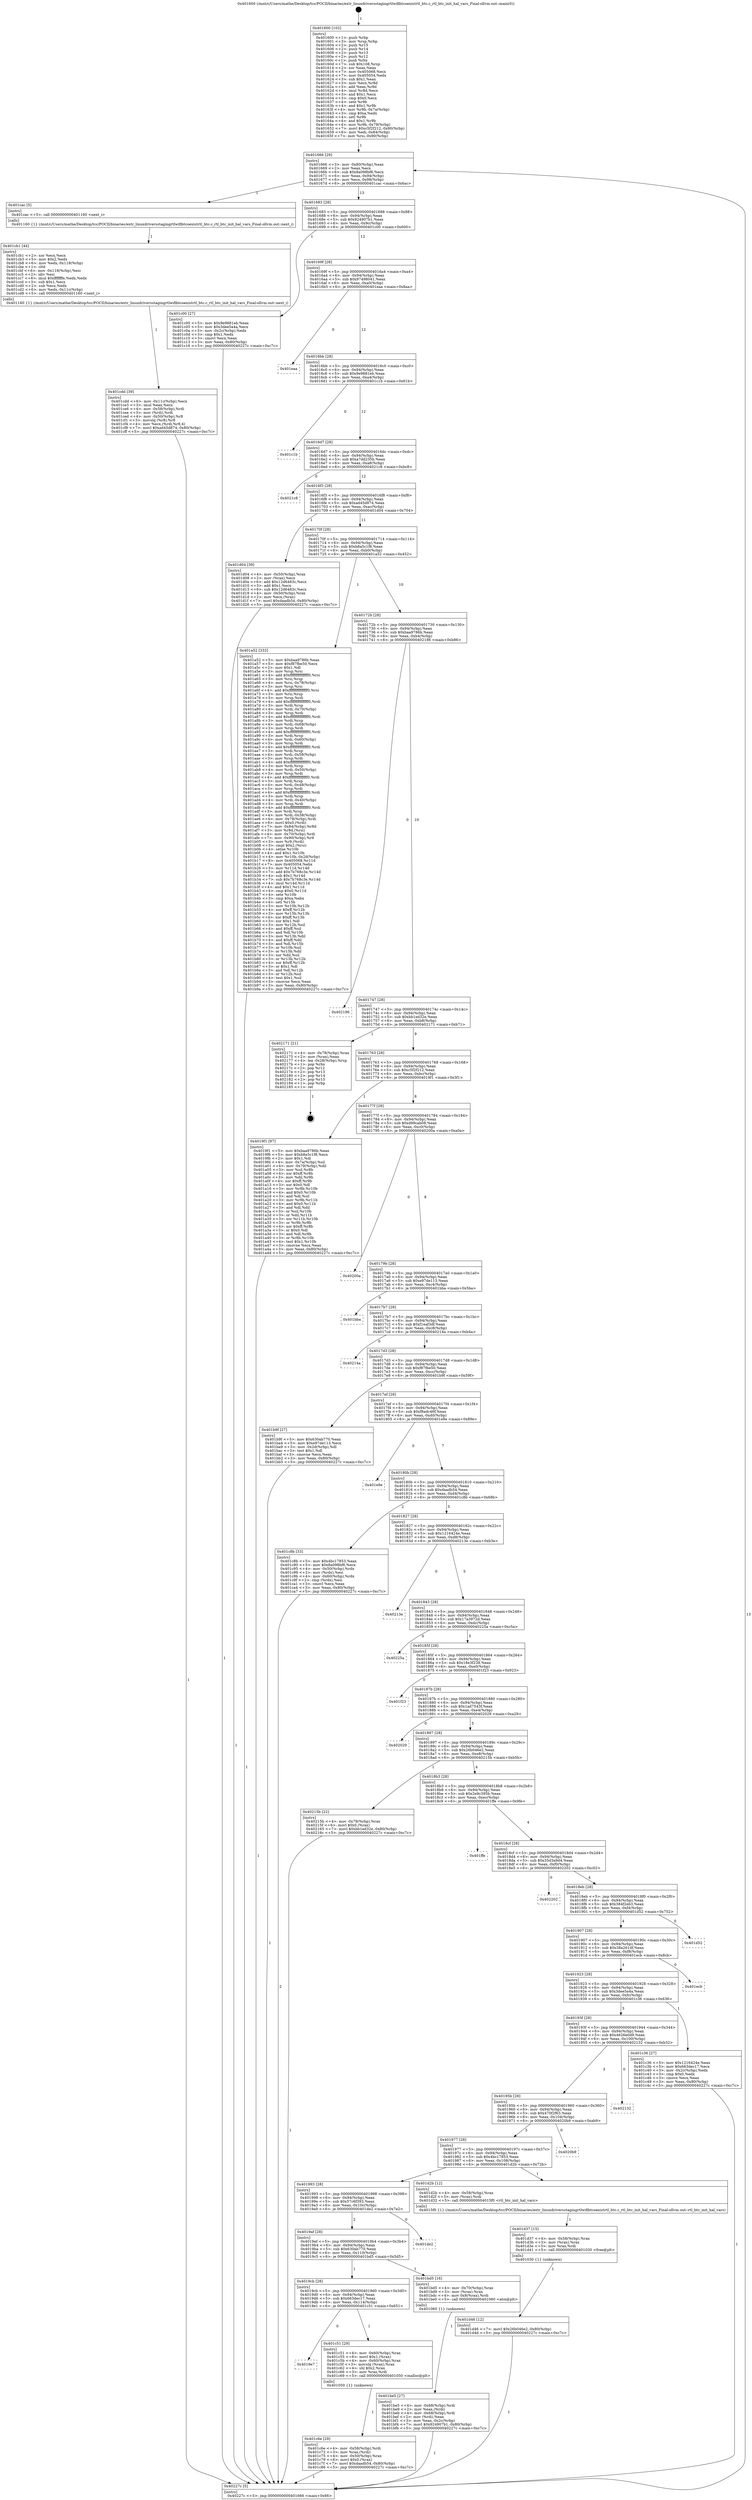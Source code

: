 digraph "0x401600" {
  label = "0x401600 (/mnt/c/Users/mathe/Desktop/tcc/POCII/binaries/extr_linuxdriversstagingrtlwifibtcoexistrtl_btc.c_rtl_btc_init_hal_vars_Final-ollvm.out::main(0))"
  labelloc = "t"
  node[shape=record]

  Entry [label="",width=0.3,height=0.3,shape=circle,fillcolor=black,style=filled]
  "0x401666" [label="{
     0x401666 [29]\l
     | [instrs]\l
     &nbsp;&nbsp;0x401666 \<+3\>: mov -0x80(%rbp),%eax\l
     &nbsp;&nbsp;0x401669 \<+2\>: mov %eax,%ecx\l
     &nbsp;&nbsp;0x40166b \<+6\>: sub $0x8a098bf6,%ecx\l
     &nbsp;&nbsp;0x401671 \<+6\>: mov %eax,-0x94(%rbp)\l
     &nbsp;&nbsp;0x401677 \<+6\>: mov %ecx,-0x98(%rbp)\l
     &nbsp;&nbsp;0x40167d \<+6\>: je 0000000000401cac \<main+0x6ac\>\l
  }"]
  "0x401cac" [label="{
     0x401cac [5]\l
     | [instrs]\l
     &nbsp;&nbsp;0x401cac \<+5\>: call 0000000000401160 \<next_i\>\l
     | [calls]\l
     &nbsp;&nbsp;0x401160 \{1\} (/mnt/c/Users/mathe/Desktop/tcc/POCII/binaries/extr_linuxdriversstagingrtlwifibtcoexistrtl_btc.c_rtl_btc_init_hal_vars_Final-ollvm.out::next_i)\l
  }"]
  "0x401683" [label="{
     0x401683 [28]\l
     | [instrs]\l
     &nbsp;&nbsp;0x401683 \<+5\>: jmp 0000000000401688 \<main+0x88\>\l
     &nbsp;&nbsp;0x401688 \<+6\>: mov -0x94(%rbp),%eax\l
     &nbsp;&nbsp;0x40168e \<+5\>: sub $0x924907b1,%eax\l
     &nbsp;&nbsp;0x401693 \<+6\>: mov %eax,-0x9c(%rbp)\l
     &nbsp;&nbsp;0x401699 \<+6\>: je 0000000000401c00 \<main+0x600\>\l
  }"]
  Exit [label="",width=0.3,height=0.3,shape=circle,fillcolor=black,style=filled,peripheries=2]
  "0x401c00" [label="{
     0x401c00 [27]\l
     | [instrs]\l
     &nbsp;&nbsp;0x401c00 \<+5\>: mov $0x9e9881eb,%eax\l
     &nbsp;&nbsp;0x401c05 \<+5\>: mov $0x3dee5a4a,%ecx\l
     &nbsp;&nbsp;0x401c0a \<+3\>: mov -0x2c(%rbp),%edx\l
     &nbsp;&nbsp;0x401c0d \<+3\>: cmp $0x1,%edx\l
     &nbsp;&nbsp;0x401c10 \<+3\>: cmovl %ecx,%eax\l
     &nbsp;&nbsp;0x401c13 \<+3\>: mov %eax,-0x80(%rbp)\l
     &nbsp;&nbsp;0x401c16 \<+5\>: jmp 000000000040227c \<main+0xc7c\>\l
  }"]
  "0x40169f" [label="{
     0x40169f [28]\l
     | [instrs]\l
     &nbsp;&nbsp;0x40169f \<+5\>: jmp 00000000004016a4 \<main+0xa4\>\l
     &nbsp;&nbsp;0x4016a4 \<+6\>: mov -0x94(%rbp),%eax\l
     &nbsp;&nbsp;0x4016aa \<+5\>: sub $0x97498041,%eax\l
     &nbsp;&nbsp;0x4016af \<+6\>: mov %eax,-0xa0(%rbp)\l
     &nbsp;&nbsp;0x4016b5 \<+6\>: je 0000000000401eaa \<main+0x8aa\>\l
  }"]
  "0x401d46" [label="{
     0x401d46 [12]\l
     | [instrs]\l
     &nbsp;&nbsp;0x401d46 \<+7\>: movl $0x26b046e2,-0x80(%rbp)\l
     &nbsp;&nbsp;0x401d4d \<+5\>: jmp 000000000040227c \<main+0xc7c\>\l
  }"]
  "0x401eaa" [label="{
     0x401eaa\l
  }", style=dashed]
  "0x4016bb" [label="{
     0x4016bb [28]\l
     | [instrs]\l
     &nbsp;&nbsp;0x4016bb \<+5\>: jmp 00000000004016c0 \<main+0xc0\>\l
     &nbsp;&nbsp;0x4016c0 \<+6\>: mov -0x94(%rbp),%eax\l
     &nbsp;&nbsp;0x4016c6 \<+5\>: sub $0x9e9881eb,%eax\l
     &nbsp;&nbsp;0x4016cb \<+6\>: mov %eax,-0xa4(%rbp)\l
     &nbsp;&nbsp;0x4016d1 \<+6\>: je 0000000000401c1b \<main+0x61b\>\l
  }"]
  "0x401d37" [label="{
     0x401d37 [15]\l
     | [instrs]\l
     &nbsp;&nbsp;0x401d37 \<+4\>: mov -0x58(%rbp),%rax\l
     &nbsp;&nbsp;0x401d3b \<+3\>: mov (%rax),%rax\l
     &nbsp;&nbsp;0x401d3e \<+3\>: mov %rax,%rdi\l
     &nbsp;&nbsp;0x401d41 \<+5\>: call 0000000000401030 \<free@plt\>\l
     | [calls]\l
     &nbsp;&nbsp;0x401030 \{1\} (unknown)\l
  }"]
  "0x401c1b" [label="{
     0x401c1b\l
  }", style=dashed]
  "0x4016d7" [label="{
     0x4016d7 [28]\l
     | [instrs]\l
     &nbsp;&nbsp;0x4016d7 \<+5\>: jmp 00000000004016dc \<main+0xdc\>\l
     &nbsp;&nbsp;0x4016dc \<+6\>: mov -0x94(%rbp),%eax\l
     &nbsp;&nbsp;0x4016e2 \<+5\>: sub $0xa7dd235b,%eax\l
     &nbsp;&nbsp;0x4016e7 \<+6\>: mov %eax,-0xa8(%rbp)\l
     &nbsp;&nbsp;0x4016ed \<+6\>: je 00000000004021c8 \<main+0xbc8\>\l
  }"]
  "0x401cdd" [label="{
     0x401cdd [39]\l
     | [instrs]\l
     &nbsp;&nbsp;0x401cdd \<+6\>: mov -0x11c(%rbp),%ecx\l
     &nbsp;&nbsp;0x401ce3 \<+3\>: imul %eax,%ecx\l
     &nbsp;&nbsp;0x401ce6 \<+4\>: mov -0x58(%rbp),%rdi\l
     &nbsp;&nbsp;0x401cea \<+3\>: mov (%rdi),%rdi\l
     &nbsp;&nbsp;0x401ced \<+4\>: mov -0x50(%rbp),%r8\l
     &nbsp;&nbsp;0x401cf1 \<+3\>: movslq (%r8),%r8\l
     &nbsp;&nbsp;0x401cf4 \<+4\>: mov %ecx,(%rdi,%r8,4)\l
     &nbsp;&nbsp;0x401cf8 \<+7\>: movl $0xad45d874,-0x80(%rbp)\l
     &nbsp;&nbsp;0x401cff \<+5\>: jmp 000000000040227c \<main+0xc7c\>\l
  }"]
  "0x4021c8" [label="{
     0x4021c8\l
  }", style=dashed]
  "0x4016f3" [label="{
     0x4016f3 [28]\l
     | [instrs]\l
     &nbsp;&nbsp;0x4016f3 \<+5\>: jmp 00000000004016f8 \<main+0xf8\>\l
     &nbsp;&nbsp;0x4016f8 \<+6\>: mov -0x94(%rbp),%eax\l
     &nbsp;&nbsp;0x4016fe \<+5\>: sub $0xad45d874,%eax\l
     &nbsp;&nbsp;0x401703 \<+6\>: mov %eax,-0xac(%rbp)\l
     &nbsp;&nbsp;0x401709 \<+6\>: je 0000000000401d04 \<main+0x704\>\l
  }"]
  "0x401cb1" [label="{
     0x401cb1 [44]\l
     | [instrs]\l
     &nbsp;&nbsp;0x401cb1 \<+2\>: xor %ecx,%ecx\l
     &nbsp;&nbsp;0x401cb3 \<+5\>: mov $0x2,%edx\l
     &nbsp;&nbsp;0x401cb8 \<+6\>: mov %edx,-0x118(%rbp)\l
     &nbsp;&nbsp;0x401cbe \<+1\>: cltd\l
     &nbsp;&nbsp;0x401cbf \<+6\>: mov -0x118(%rbp),%esi\l
     &nbsp;&nbsp;0x401cc5 \<+2\>: idiv %esi\l
     &nbsp;&nbsp;0x401cc7 \<+6\>: imul $0xfffffffe,%edx,%edx\l
     &nbsp;&nbsp;0x401ccd \<+3\>: sub $0x1,%ecx\l
     &nbsp;&nbsp;0x401cd0 \<+2\>: sub %ecx,%edx\l
     &nbsp;&nbsp;0x401cd2 \<+6\>: mov %edx,-0x11c(%rbp)\l
     &nbsp;&nbsp;0x401cd8 \<+5\>: call 0000000000401160 \<next_i\>\l
     | [calls]\l
     &nbsp;&nbsp;0x401160 \{1\} (/mnt/c/Users/mathe/Desktop/tcc/POCII/binaries/extr_linuxdriversstagingrtlwifibtcoexistrtl_btc.c_rtl_btc_init_hal_vars_Final-ollvm.out::next_i)\l
  }"]
  "0x401d04" [label="{
     0x401d04 [39]\l
     | [instrs]\l
     &nbsp;&nbsp;0x401d04 \<+4\>: mov -0x50(%rbp),%rax\l
     &nbsp;&nbsp;0x401d08 \<+2\>: mov (%rax),%ecx\l
     &nbsp;&nbsp;0x401d0a \<+6\>: add $0x12d6483c,%ecx\l
     &nbsp;&nbsp;0x401d10 \<+3\>: add $0x1,%ecx\l
     &nbsp;&nbsp;0x401d13 \<+6\>: sub $0x12d6483c,%ecx\l
     &nbsp;&nbsp;0x401d19 \<+4\>: mov -0x50(%rbp),%rax\l
     &nbsp;&nbsp;0x401d1d \<+2\>: mov %ecx,(%rax)\l
     &nbsp;&nbsp;0x401d1f \<+7\>: movl $0xdaadb54,-0x80(%rbp)\l
     &nbsp;&nbsp;0x401d26 \<+5\>: jmp 000000000040227c \<main+0xc7c\>\l
  }"]
  "0x40170f" [label="{
     0x40170f [28]\l
     | [instrs]\l
     &nbsp;&nbsp;0x40170f \<+5\>: jmp 0000000000401714 \<main+0x114\>\l
     &nbsp;&nbsp;0x401714 \<+6\>: mov -0x94(%rbp),%eax\l
     &nbsp;&nbsp;0x40171a \<+5\>: sub $0xb8a5c1f8,%eax\l
     &nbsp;&nbsp;0x40171f \<+6\>: mov %eax,-0xb0(%rbp)\l
     &nbsp;&nbsp;0x401725 \<+6\>: je 0000000000401a52 \<main+0x452\>\l
  }"]
  "0x401c6e" [label="{
     0x401c6e [29]\l
     | [instrs]\l
     &nbsp;&nbsp;0x401c6e \<+4\>: mov -0x58(%rbp),%rdi\l
     &nbsp;&nbsp;0x401c72 \<+3\>: mov %rax,(%rdi)\l
     &nbsp;&nbsp;0x401c75 \<+4\>: mov -0x50(%rbp),%rax\l
     &nbsp;&nbsp;0x401c79 \<+6\>: movl $0x0,(%rax)\l
     &nbsp;&nbsp;0x401c7f \<+7\>: movl $0xdaadb54,-0x80(%rbp)\l
     &nbsp;&nbsp;0x401c86 \<+5\>: jmp 000000000040227c \<main+0xc7c\>\l
  }"]
  "0x401a52" [label="{
     0x401a52 [333]\l
     | [instrs]\l
     &nbsp;&nbsp;0x401a52 \<+5\>: mov $0xbaa9786b,%eax\l
     &nbsp;&nbsp;0x401a57 \<+5\>: mov $0xf87fbe50,%ecx\l
     &nbsp;&nbsp;0x401a5c \<+2\>: mov $0x1,%dl\l
     &nbsp;&nbsp;0x401a5e \<+3\>: mov %rsp,%rsi\l
     &nbsp;&nbsp;0x401a61 \<+4\>: add $0xfffffffffffffff0,%rsi\l
     &nbsp;&nbsp;0x401a65 \<+3\>: mov %rsi,%rsp\l
     &nbsp;&nbsp;0x401a68 \<+4\>: mov %rsi,-0x78(%rbp)\l
     &nbsp;&nbsp;0x401a6c \<+3\>: mov %rsp,%rsi\l
     &nbsp;&nbsp;0x401a6f \<+4\>: add $0xfffffffffffffff0,%rsi\l
     &nbsp;&nbsp;0x401a73 \<+3\>: mov %rsi,%rsp\l
     &nbsp;&nbsp;0x401a76 \<+3\>: mov %rsp,%rdi\l
     &nbsp;&nbsp;0x401a79 \<+4\>: add $0xfffffffffffffff0,%rdi\l
     &nbsp;&nbsp;0x401a7d \<+3\>: mov %rdi,%rsp\l
     &nbsp;&nbsp;0x401a80 \<+4\>: mov %rdi,-0x70(%rbp)\l
     &nbsp;&nbsp;0x401a84 \<+3\>: mov %rsp,%rdi\l
     &nbsp;&nbsp;0x401a87 \<+4\>: add $0xfffffffffffffff0,%rdi\l
     &nbsp;&nbsp;0x401a8b \<+3\>: mov %rdi,%rsp\l
     &nbsp;&nbsp;0x401a8e \<+4\>: mov %rdi,-0x68(%rbp)\l
     &nbsp;&nbsp;0x401a92 \<+3\>: mov %rsp,%rdi\l
     &nbsp;&nbsp;0x401a95 \<+4\>: add $0xfffffffffffffff0,%rdi\l
     &nbsp;&nbsp;0x401a99 \<+3\>: mov %rdi,%rsp\l
     &nbsp;&nbsp;0x401a9c \<+4\>: mov %rdi,-0x60(%rbp)\l
     &nbsp;&nbsp;0x401aa0 \<+3\>: mov %rsp,%rdi\l
     &nbsp;&nbsp;0x401aa3 \<+4\>: add $0xfffffffffffffff0,%rdi\l
     &nbsp;&nbsp;0x401aa7 \<+3\>: mov %rdi,%rsp\l
     &nbsp;&nbsp;0x401aaa \<+4\>: mov %rdi,-0x58(%rbp)\l
     &nbsp;&nbsp;0x401aae \<+3\>: mov %rsp,%rdi\l
     &nbsp;&nbsp;0x401ab1 \<+4\>: add $0xfffffffffffffff0,%rdi\l
     &nbsp;&nbsp;0x401ab5 \<+3\>: mov %rdi,%rsp\l
     &nbsp;&nbsp;0x401ab8 \<+4\>: mov %rdi,-0x50(%rbp)\l
     &nbsp;&nbsp;0x401abc \<+3\>: mov %rsp,%rdi\l
     &nbsp;&nbsp;0x401abf \<+4\>: add $0xfffffffffffffff0,%rdi\l
     &nbsp;&nbsp;0x401ac3 \<+3\>: mov %rdi,%rsp\l
     &nbsp;&nbsp;0x401ac6 \<+4\>: mov %rdi,-0x48(%rbp)\l
     &nbsp;&nbsp;0x401aca \<+3\>: mov %rsp,%rdi\l
     &nbsp;&nbsp;0x401acd \<+4\>: add $0xfffffffffffffff0,%rdi\l
     &nbsp;&nbsp;0x401ad1 \<+3\>: mov %rdi,%rsp\l
     &nbsp;&nbsp;0x401ad4 \<+4\>: mov %rdi,-0x40(%rbp)\l
     &nbsp;&nbsp;0x401ad8 \<+3\>: mov %rsp,%rdi\l
     &nbsp;&nbsp;0x401adb \<+4\>: add $0xfffffffffffffff0,%rdi\l
     &nbsp;&nbsp;0x401adf \<+3\>: mov %rdi,%rsp\l
     &nbsp;&nbsp;0x401ae2 \<+4\>: mov %rdi,-0x38(%rbp)\l
     &nbsp;&nbsp;0x401ae6 \<+4\>: mov -0x78(%rbp),%rdi\l
     &nbsp;&nbsp;0x401aea \<+6\>: movl $0x0,(%rdi)\l
     &nbsp;&nbsp;0x401af0 \<+7\>: mov -0x84(%rbp),%r8d\l
     &nbsp;&nbsp;0x401af7 \<+3\>: mov %r8d,(%rsi)\l
     &nbsp;&nbsp;0x401afa \<+4\>: mov -0x70(%rbp),%rdi\l
     &nbsp;&nbsp;0x401afe \<+7\>: mov -0x90(%rbp),%r9\l
     &nbsp;&nbsp;0x401b05 \<+3\>: mov %r9,(%rdi)\l
     &nbsp;&nbsp;0x401b08 \<+3\>: cmpl $0x2,(%rsi)\l
     &nbsp;&nbsp;0x401b0b \<+4\>: setne %r10b\l
     &nbsp;&nbsp;0x401b0f \<+4\>: and $0x1,%r10b\l
     &nbsp;&nbsp;0x401b13 \<+4\>: mov %r10b,-0x2d(%rbp)\l
     &nbsp;&nbsp;0x401b17 \<+8\>: mov 0x405068,%r11d\l
     &nbsp;&nbsp;0x401b1f \<+7\>: mov 0x405054,%ebx\l
     &nbsp;&nbsp;0x401b26 \<+3\>: mov %r11d,%r14d\l
     &nbsp;&nbsp;0x401b29 \<+7\>: add $0x7b768c3e,%r14d\l
     &nbsp;&nbsp;0x401b30 \<+4\>: sub $0x1,%r14d\l
     &nbsp;&nbsp;0x401b34 \<+7\>: sub $0x7b768c3e,%r14d\l
     &nbsp;&nbsp;0x401b3b \<+4\>: imul %r14d,%r11d\l
     &nbsp;&nbsp;0x401b3f \<+4\>: and $0x1,%r11d\l
     &nbsp;&nbsp;0x401b43 \<+4\>: cmp $0x0,%r11d\l
     &nbsp;&nbsp;0x401b47 \<+4\>: sete %r10b\l
     &nbsp;&nbsp;0x401b4b \<+3\>: cmp $0xa,%ebx\l
     &nbsp;&nbsp;0x401b4e \<+4\>: setl %r15b\l
     &nbsp;&nbsp;0x401b52 \<+3\>: mov %r10b,%r12b\l
     &nbsp;&nbsp;0x401b55 \<+4\>: xor $0xff,%r12b\l
     &nbsp;&nbsp;0x401b59 \<+3\>: mov %r15b,%r13b\l
     &nbsp;&nbsp;0x401b5c \<+4\>: xor $0xff,%r13b\l
     &nbsp;&nbsp;0x401b60 \<+3\>: xor $0x1,%dl\l
     &nbsp;&nbsp;0x401b63 \<+3\>: mov %r12b,%sil\l
     &nbsp;&nbsp;0x401b66 \<+4\>: and $0xff,%sil\l
     &nbsp;&nbsp;0x401b6a \<+3\>: and %dl,%r10b\l
     &nbsp;&nbsp;0x401b6d \<+3\>: mov %r13b,%dil\l
     &nbsp;&nbsp;0x401b70 \<+4\>: and $0xff,%dil\l
     &nbsp;&nbsp;0x401b74 \<+3\>: and %dl,%r15b\l
     &nbsp;&nbsp;0x401b77 \<+3\>: or %r10b,%sil\l
     &nbsp;&nbsp;0x401b7a \<+3\>: or %r15b,%dil\l
     &nbsp;&nbsp;0x401b7d \<+3\>: xor %dil,%sil\l
     &nbsp;&nbsp;0x401b80 \<+3\>: or %r13b,%r12b\l
     &nbsp;&nbsp;0x401b83 \<+4\>: xor $0xff,%r12b\l
     &nbsp;&nbsp;0x401b87 \<+3\>: or $0x1,%dl\l
     &nbsp;&nbsp;0x401b8a \<+3\>: and %dl,%r12b\l
     &nbsp;&nbsp;0x401b8d \<+3\>: or %r12b,%sil\l
     &nbsp;&nbsp;0x401b90 \<+4\>: test $0x1,%sil\l
     &nbsp;&nbsp;0x401b94 \<+3\>: cmovne %ecx,%eax\l
     &nbsp;&nbsp;0x401b97 \<+3\>: mov %eax,-0x80(%rbp)\l
     &nbsp;&nbsp;0x401b9a \<+5\>: jmp 000000000040227c \<main+0xc7c\>\l
  }"]
  "0x40172b" [label="{
     0x40172b [28]\l
     | [instrs]\l
     &nbsp;&nbsp;0x40172b \<+5\>: jmp 0000000000401730 \<main+0x130\>\l
     &nbsp;&nbsp;0x401730 \<+6\>: mov -0x94(%rbp),%eax\l
     &nbsp;&nbsp;0x401736 \<+5\>: sub $0xbaa9786b,%eax\l
     &nbsp;&nbsp;0x40173b \<+6\>: mov %eax,-0xb4(%rbp)\l
     &nbsp;&nbsp;0x401741 \<+6\>: je 0000000000402186 \<main+0xb86\>\l
  }"]
  "0x4019e7" [label="{
     0x4019e7\l
  }", style=dashed]
  "0x402186" [label="{
     0x402186\l
  }", style=dashed]
  "0x401747" [label="{
     0x401747 [28]\l
     | [instrs]\l
     &nbsp;&nbsp;0x401747 \<+5\>: jmp 000000000040174c \<main+0x14c\>\l
     &nbsp;&nbsp;0x40174c \<+6\>: mov -0x94(%rbp),%eax\l
     &nbsp;&nbsp;0x401752 \<+5\>: sub $0xbb1ed32e,%eax\l
     &nbsp;&nbsp;0x401757 \<+6\>: mov %eax,-0xb8(%rbp)\l
     &nbsp;&nbsp;0x40175d \<+6\>: je 0000000000402171 \<main+0xb71\>\l
  }"]
  "0x401c51" [label="{
     0x401c51 [29]\l
     | [instrs]\l
     &nbsp;&nbsp;0x401c51 \<+4\>: mov -0x60(%rbp),%rax\l
     &nbsp;&nbsp;0x401c55 \<+6\>: movl $0x1,(%rax)\l
     &nbsp;&nbsp;0x401c5b \<+4\>: mov -0x60(%rbp),%rax\l
     &nbsp;&nbsp;0x401c5f \<+3\>: movslq (%rax),%rax\l
     &nbsp;&nbsp;0x401c62 \<+4\>: shl $0x2,%rax\l
     &nbsp;&nbsp;0x401c66 \<+3\>: mov %rax,%rdi\l
     &nbsp;&nbsp;0x401c69 \<+5\>: call 0000000000401050 \<malloc@plt\>\l
     | [calls]\l
     &nbsp;&nbsp;0x401050 \{1\} (unknown)\l
  }"]
  "0x402171" [label="{
     0x402171 [21]\l
     | [instrs]\l
     &nbsp;&nbsp;0x402171 \<+4\>: mov -0x78(%rbp),%rax\l
     &nbsp;&nbsp;0x402175 \<+2\>: mov (%rax),%eax\l
     &nbsp;&nbsp;0x402177 \<+4\>: lea -0x28(%rbp),%rsp\l
     &nbsp;&nbsp;0x40217b \<+1\>: pop %rbx\l
     &nbsp;&nbsp;0x40217c \<+2\>: pop %r12\l
     &nbsp;&nbsp;0x40217e \<+2\>: pop %r13\l
     &nbsp;&nbsp;0x402180 \<+2\>: pop %r14\l
     &nbsp;&nbsp;0x402182 \<+2\>: pop %r15\l
     &nbsp;&nbsp;0x402184 \<+1\>: pop %rbp\l
     &nbsp;&nbsp;0x402185 \<+1\>: ret\l
  }"]
  "0x401763" [label="{
     0x401763 [28]\l
     | [instrs]\l
     &nbsp;&nbsp;0x401763 \<+5\>: jmp 0000000000401768 \<main+0x168\>\l
     &nbsp;&nbsp;0x401768 \<+6\>: mov -0x94(%rbp),%eax\l
     &nbsp;&nbsp;0x40176e \<+5\>: sub $0xc5f2f212,%eax\l
     &nbsp;&nbsp;0x401773 \<+6\>: mov %eax,-0xbc(%rbp)\l
     &nbsp;&nbsp;0x401779 \<+6\>: je 00000000004019f1 \<main+0x3f1\>\l
  }"]
  "0x401be5" [label="{
     0x401be5 [27]\l
     | [instrs]\l
     &nbsp;&nbsp;0x401be5 \<+4\>: mov -0x68(%rbp),%rdi\l
     &nbsp;&nbsp;0x401be9 \<+2\>: mov %eax,(%rdi)\l
     &nbsp;&nbsp;0x401beb \<+4\>: mov -0x68(%rbp),%rdi\l
     &nbsp;&nbsp;0x401bef \<+2\>: mov (%rdi),%eax\l
     &nbsp;&nbsp;0x401bf1 \<+3\>: mov %eax,-0x2c(%rbp)\l
     &nbsp;&nbsp;0x401bf4 \<+7\>: movl $0x924907b1,-0x80(%rbp)\l
     &nbsp;&nbsp;0x401bfb \<+5\>: jmp 000000000040227c \<main+0xc7c\>\l
  }"]
  "0x4019f1" [label="{
     0x4019f1 [97]\l
     | [instrs]\l
     &nbsp;&nbsp;0x4019f1 \<+5\>: mov $0xbaa9786b,%eax\l
     &nbsp;&nbsp;0x4019f6 \<+5\>: mov $0xb8a5c1f8,%ecx\l
     &nbsp;&nbsp;0x4019fb \<+2\>: mov $0x1,%dl\l
     &nbsp;&nbsp;0x4019fd \<+4\>: mov -0x7a(%rbp),%sil\l
     &nbsp;&nbsp;0x401a01 \<+4\>: mov -0x79(%rbp),%dil\l
     &nbsp;&nbsp;0x401a05 \<+3\>: mov %sil,%r8b\l
     &nbsp;&nbsp;0x401a08 \<+4\>: xor $0xff,%r8b\l
     &nbsp;&nbsp;0x401a0c \<+3\>: mov %dil,%r9b\l
     &nbsp;&nbsp;0x401a0f \<+4\>: xor $0xff,%r9b\l
     &nbsp;&nbsp;0x401a13 \<+3\>: xor $0x0,%dl\l
     &nbsp;&nbsp;0x401a16 \<+3\>: mov %r8b,%r10b\l
     &nbsp;&nbsp;0x401a19 \<+4\>: and $0x0,%r10b\l
     &nbsp;&nbsp;0x401a1d \<+3\>: and %dl,%sil\l
     &nbsp;&nbsp;0x401a20 \<+3\>: mov %r9b,%r11b\l
     &nbsp;&nbsp;0x401a23 \<+4\>: and $0x0,%r11b\l
     &nbsp;&nbsp;0x401a27 \<+3\>: and %dl,%dil\l
     &nbsp;&nbsp;0x401a2a \<+3\>: or %sil,%r10b\l
     &nbsp;&nbsp;0x401a2d \<+3\>: or %dil,%r11b\l
     &nbsp;&nbsp;0x401a30 \<+3\>: xor %r11b,%r10b\l
     &nbsp;&nbsp;0x401a33 \<+3\>: or %r9b,%r8b\l
     &nbsp;&nbsp;0x401a36 \<+4\>: xor $0xff,%r8b\l
     &nbsp;&nbsp;0x401a3a \<+3\>: or $0x0,%dl\l
     &nbsp;&nbsp;0x401a3d \<+3\>: and %dl,%r8b\l
     &nbsp;&nbsp;0x401a40 \<+3\>: or %r8b,%r10b\l
     &nbsp;&nbsp;0x401a43 \<+4\>: test $0x1,%r10b\l
     &nbsp;&nbsp;0x401a47 \<+3\>: cmovne %ecx,%eax\l
     &nbsp;&nbsp;0x401a4a \<+3\>: mov %eax,-0x80(%rbp)\l
     &nbsp;&nbsp;0x401a4d \<+5\>: jmp 000000000040227c \<main+0xc7c\>\l
  }"]
  "0x40177f" [label="{
     0x40177f [28]\l
     | [instrs]\l
     &nbsp;&nbsp;0x40177f \<+5\>: jmp 0000000000401784 \<main+0x184\>\l
     &nbsp;&nbsp;0x401784 \<+6\>: mov -0x94(%rbp),%eax\l
     &nbsp;&nbsp;0x40178a \<+5\>: sub $0xd99cab08,%eax\l
     &nbsp;&nbsp;0x40178f \<+6\>: mov %eax,-0xc0(%rbp)\l
     &nbsp;&nbsp;0x401795 \<+6\>: je 000000000040200a \<main+0xa0a\>\l
  }"]
  "0x40227c" [label="{
     0x40227c [5]\l
     | [instrs]\l
     &nbsp;&nbsp;0x40227c \<+5\>: jmp 0000000000401666 \<main+0x66\>\l
  }"]
  "0x401600" [label="{
     0x401600 [102]\l
     | [instrs]\l
     &nbsp;&nbsp;0x401600 \<+1\>: push %rbp\l
     &nbsp;&nbsp;0x401601 \<+3\>: mov %rsp,%rbp\l
     &nbsp;&nbsp;0x401604 \<+2\>: push %r15\l
     &nbsp;&nbsp;0x401606 \<+2\>: push %r14\l
     &nbsp;&nbsp;0x401608 \<+2\>: push %r13\l
     &nbsp;&nbsp;0x40160a \<+2\>: push %r12\l
     &nbsp;&nbsp;0x40160c \<+1\>: push %rbx\l
     &nbsp;&nbsp;0x40160d \<+7\>: sub $0x108,%rsp\l
     &nbsp;&nbsp;0x401614 \<+2\>: xor %eax,%eax\l
     &nbsp;&nbsp;0x401616 \<+7\>: mov 0x405068,%ecx\l
     &nbsp;&nbsp;0x40161d \<+7\>: mov 0x405054,%edx\l
     &nbsp;&nbsp;0x401624 \<+3\>: sub $0x1,%eax\l
     &nbsp;&nbsp;0x401627 \<+3\>: mov %ecx,%r8d\l
     &nbsp;&nbsp;0x40162a \<+3\>: add %eax,%r8d\l
     &nbsp;&nbsp;0x40162d \<+4\>: imul %r8d,%ecx\l
     &nbsp;&nbsp;0x401631 \<+3\>: and $0x1,%ecx\l
     &nbsp;&nbsp;0x401634 \<+3\>: cmp $0x0,%ecx\l
     &nbsp;&nbsp;0x401637 \<+4\>: sete %r9b\l
     &nbsp;&nbsp;0x40163b \<+4\>: and $0x1,%r9b\l
     &nbsp;&nbsp;0x40163f \<+4\>: mov %r9b,-0x7a(%rbp)\l
     &nbsp;&nbsp;0x401643 \<+3\>: cmp $0xa,%edx\l
     &nbsp;&nbsp;0x401646 \<+4\>: setl %r9b\l
     &nbsp;&nbsp;0x40164a \<+4\>: and $0x1,%r9b\l
     &nbsp;&nbsp;0x40164e \<+4\>: mov %r9b,-0x79(%rbp)\l
     &nbsp;&nbsp;0x401652 \<+7\>: movl $0xc5f2f212,-0x80(%rbp)\l
     &nbsp;&nbsp;0x401659 \<+6\>: mov %edi,-0x84(%rbp)\l
     &nbsp;&nbsp;0x40165f \<+7\>: mov %rsi,-0x90(%rbp)\l
  }"]
  "0x4019cb" [label="{
     0x4019cb [28]\l
     | [instrs]\l
     &nbsp;&nbsp;0x4019cb \<+5\>: jmp 00000000004019d0 \<main+0x3d0\>\l
     &nbsp;&nbsp;0x4019d0 \<+6\>: mov -0x94(%rbp),%eax\l
     &nbsp;&nbsp;0x4019d6 \<+5\>: sub $0x663dec17,%eax\l
     &nbsp;&nbsp;0x4019db \<+6\>: mov %eax,-0x114(%rbp)\l
     &nbsp;&nbsp;0x4019e1 \<+6\>: je 0000000000401c51 \<main+0x651\>\l
  }"]
  "0x401bd5" [label="{
     0x401bd5 [16]\l
     | [instrs]\l
     &nbsp;&nbsp;0x401bd5 \<+4\>: mov -0x70(%rbp),%rax\l
     &nbsp;&nbsp;0x401bd9 \<+3\>: mov (%rax),%rax\l
     &nbsp;&nbsp;0x401bdc \<+4\>: mov 0x8(%rax),%rdi\l
     &nbsp;&nbsp;0x401be0 \<+5\>: call 0000000000401060 \<atoi@plt\>\l
     | [calls]\l
     &nbsp;&nbsp;0x401060 \{1\} (unknown)\l
  }"]
  "0x40200a" [label="{
     0x40200a\l
  }", style=dashed]
  "0x40179b" [label="{
     0x40179b [28]\l
     | [instrs]\l
     &nbsp;&nbsp;0x40179b \<+5\>: jmp 00000000004017a0 \<main+0x1a0\>\l
     &nbsp;&nbsp;0x4017a0 \<+6\>: mov -0x94(%rbp),%eax\l
     &nbsp;&nbsp;0x4017a6 \<+5\>: sub $0xe97de113,%eax\l
     &nbsp;&nbsp;0x4017ab \<+6\>: mov %eax,-0xc4(%rbp)\l
     &nbsp;&nbsp;0x4017b1 \<+6\>: je 0000000000401bba \<main+0x5ba\>\l
  }"]
  "0x4019af" [label="{
     0x4019af [28]\l
     | [instrs]\l
     &nbsp;&nbsp;0x4019af \<+5\>: jmp 00000000004019b4 \<main+0x3b4\>\l
     &nbsp;&nbsp;0x4019b4 \<+6\>: mov -0x94(%rbp),%eax\l
     &nbsp;&nbsp;0x4019ba \<+5\>: sub $0x630ab770,%eax\l
     &nbsp;&nbsp;0x4019bf \<+6\>: mov %eax,-0x110(%rbp)\l
     &nbsp;&nbsp;0x4019c5 \<+6\>: je 0000000000401bd5 \<main+0x5d5\>\l
  }"]
  "0x401bba" [label="{
     0x401bba\l
  }", style=dashed]
  "0x4017b7" [label="{
     0x4017b7 [28]\l
     | [instrs]\l
     &nbsp;&nbsp;0x4017b7 \<+5\>: jmp 00000000004017bc \<main+0x1bc\>\l
     &nbsp;&nbsp;0x4017bc \<+6\>: mov -0x94(%rbp),%eax\l
     &nbsp;&nbsp;0x4017c2 \<+5\>: sub $0xf1eaf3df,%eax\l
     &nbsp;&nbsp;0x4017c7 \<+6\>: mov %eax,-0xc8(%rbp)\l
     &nbsp;&nbsp;0x4017cd \<+6\>: je 000000000040214a \<main+0xb4a\>\l
  }"]
  "0x401de2" [label="{
     0x401de2\l
  }", style=dashed]
  "0x40214a" [label="{
     0x40214a\l
  }", style=dashed]
  "0x4017d3" [label="{
     0x4017d3 [28]\l
     | [instrs]\l
     &nbsp;&nbsp;0x4017d3 \<+5\>: jmp 00000000004017d8 \<main+0x1d8\>\l
     &nbsp;&nbsp;0x4017d8 \<+6\>: mov -0x94(%rbp),%eax\l
     &nbsp;&nbsp;0x4017de \<+5\>: sub $0xf87fbe50,%eax\l
     &nbsp;&nbsp;0x4017e3 \<+6\>: mov %eax,-0xcc(%rbp)\l
     &nbsp;&nbsp;0x4017e9 \<+6\>: je 0000000000401b9f \<main+0x59f\>\l
  }"]
  "0x401993" [label="{
     0x401993 [28]\l
     | [instrs]\l
     &nbsp;&nbsp;0x401993 \<+5\>: jmp 0000000000401998 \<main+0x398\>\l
     &nbsp;&nbsp;0x401998 \<+6\>: mov -0x94(%rbp),%eax\l
     &nbsp;&nbsp;0x40199e \<+5\>: sub $0x57c6f393,%eax\l
     &nbsp;&nbsp;0x4019a3 \<+6\>: mov %eax,-0x10c(%rbp)\l
     &nbsp;&nbsp;0x4019a9 \<+6\>: je 0000000000401de2 \<main+0x7e2\>\l
  }"]
  "0x401b9f" [label="{
     0x401b9f [27]\l
     | [instrs]\l
     &nbsp;&nbsp;0x401b9f \<+5\>: mov $0x630ab770,%eax\l
     &nbsp;&nbsp;0x401ba4 \<+5\>: mov $0xe97de113,%ecx\l
     &nbsp;&nbsp;0x401ba9 \<+3\>: mov -0x2d(%rbp),%dl\l
     &nbsp;&nbsp;0x401bac \<+3\>: test $0x1,%dl\l
     &nbsp;&nbsp;0x401baf \<+3\>: cmovne %ecx,%eax\l
     &nbsp;&nbsp;0x401bb2 \<+3\>: mov %eax,-0x80(%rbp)\l
     &nbsp;&nbsp;0x401bb5 \<+5\>: jmp 000000000040227c \<main+0xc7c\>\l
  }"]
  "0x4017ef" [label="{
     0x4017ef [28]\l
     | [instrs]\l
     &nbsp;&nbsp;0x4017ef \<+5\>: jmp 00000000004017f4 \<main+0x1f4\>\l
     &nbsp;&nbsp;0x4017f4 \<+6\>: mov -0x94(%rbp),%eax\l
     &nbsp;&nbsp;0x4017fa \<+5\>: sub $0xf8adc46f,%eax\l
     &nbsp;&nbsp;0x4017ff \<+6\>: mov %eax,-0xd0(%rbp)\l
     &nbsp;&nbsp;0x401805 \<+6\>: je 0000000000401e9e \<main+0x89e\>\l
  }"]
  "0x401d2b" [label="{
     0x401d2b [12]\l
     | [instrs]\l
     &nbsp;&nbsp;0x401d2b \<+4\>: mov -0x58(%rbp),%rax\l
     &nbsp;&nbsp;0x401d2f \<+3\>: mov (%rax),%rdi\l
     &nbsp;&nbsp;0x401d32 \<+5\>: call 00000000004015f0 \<rtl_btc_init_hal_vars\>\l
     | [calls]\l
     &nbsp;&nbsp;0x4015f0 \{1\} (/mnt/c/Users/mathe/Desktop/tcc/POCII/binaries/extr_linuxdriversstagingrtlwifibtcoexistrtl_btc.c_rtl_btc_init_hal_vars_Final-ollvm.out::rtl_btc_init_hal_vars)\l
  }"]
  "0x401e9e" [label="{
     0x401e9e\l
  }", style=dashed]
  "0x40180b" [label="{
     0x40180b [28]\l
     | [instrs]\l
     &nbsp;&nbsp;0x40180b \<+5\>: jmp 0000000000401810 \<main+0x210\>\l
     &nbsp;&nbsp;0x401810 \<+6\>: mov -0x94(%rbp),%eax\l
     &nbsp;&nbsp;0x401816 \<+5\>: sub $0xdaadb54,%eax\l
     &nbsp;&nbsp;0x40181b \<+6\>: mov %eax,-0xd4(%rbp)\l
     &nbsp;&nbsp;0x401821 \<+6\>: je 0000000000401c8b \<main+0x68b\>\l
  }"]
  "0x401977" [label="{
     0x401977 [28]\l
     | [instrs]\l
     &nbsp;&nbsp;0x401977 \<+5\>: jmp 000000000040197c \<main+0x37c\>\l
     &nbsp;&nbsp;0x40197c \<+6\>: mov -0x94(%rbp),%eax\l
     &nbsp;&nbsp;0x401982 \<+5\>: sub $0x4bc17853,%eax\l
     &nbsp;&nbsp;0x401987 \<+6\>: mov %eax,-0x108(%rbp)\l
     &nbsp;&nbsp;0x40198d \<+6\>: je 0000000000401d2b \<main+0x72b\>\l
  }"]
  "0x401c8b" [label="{
     0x401c8b [33]\l
     | [instrs]\l
     &nbsp;&nbsp;0x401c8b \<+5\>: mov $0x4bc17853,%eax\l
     &nbsp;&nbsp;0x401c90 \<+5\>: mov $0x8a098bf6,%ecx\l
     &nbsp;&nbsp;0x401c95 \<+4\>: mov -0x50(%rbp),%rdx\l
     &nbsp;&nbsp;0x401c99 \<+2\>: mov (%rdx),%esi\l
     &nbsp;&nbsp;0x401c9b \<+4\>: mov -0x60(%rbp),%rdx\l
     &nbsp;&nbsp;0x401c9f \<+2\>: cmp (%rdx),%esi\l
     &nbsp;&nbsp;0x401ca1 \<+3\>: cmovl %ecx,%eax\l
     &nbsp;&nbsp;0x401ca4 \<+3\>: mov %eax,-0x80(%rbp)\l
     &nbsp;&nbsp;0x401ca7 \<+5\>: jmp 000000000040227c \<main+0xc7c\>\l
  }"]
  "0x401827" [label="{
     0x401827 [28]\l
     | [instrs]\l
     &nbsp;&nbsp;0x401827 \<+5\>: jmp 000000000040182c \<main+0x22c\>\l
     &nbsp;&nbsp;0x40182c \<+6\>: mov -0x94(%rbp),%eax\l
     &nbsp;&nbsp;0x401832 \<+5\>: sub $0x1216424e,%eax\l
     &nbsp;&nbsp;0x401837 \<+6\>: mov %eax,-0xd8(%rbp)\l
     &nbsp;&nbsp;0x40183d \<+6\>: je 000000000040213e \<main+0xb3e\>\l
  }"]
  "0x4020b9" [label="{
     0x4020b9\l
  }", style=dashed]
  "0x40213e" [label="{
     0x40213e\l
  }", style=dashed]
  "0x401843" [label="{
     0x401843 [28]\l
     | [instrs]\l
     &nbsp;&nbsp;0x401843 \<+5\>: jmp 0000000000401848 \<main+0x248\>\l
     &nbsp;&nbsp;0x401848 \<+6\>: mov -0x94(%rbp),%eax\l
     &nbsp;&nbsp;0x40184e \<+5\>: sub $0x17a3972d,%eax\l
     &nbsp;&nbsp;0x401853 \<+6\>: mov %eax,-0xdc(%rbp)\l
     &nbsp;&nbsp;0x401859 \<+6\>: je 000000000040225a \<main+0xc5a\>\l
  }"]
  "0x40195b" [label="{
     0x40195b [28]\l
     | [instrs]\l
     &nbsp;&nbsp;0x40195b \<+5\>: jmp 0000000000401960 \<main+0x360\>\l
     &nbsp;&nbsp;0x401960 \<+6\>: mov -0x94(%rbp),%eax\l
     &nbsp;&nbsp;0x401966 \<+5\>: sub $0x470f2f63,%eax\l
     &nbsp;&nbsp;0x40196b \<+6\>: mov %eax,-0x104(%rbp)\l
     &nbsp;&nbsp;0x401971 \<+6\>: je 00000000004020b9 \<main+0xab9\>\l
  }"]
  "0x40225a" [label="{
     0x40225a\l
  }", style=dashed]
  "0x40185f" [label="{
     0x40185f [28]\l
     | [instrs]\l
     &nbsp;&nbsp;0x40185f \<+5\>: jmp 0000000000401864 \<main+0x264\>\l
     &nbsp;&nbsp;0x401864 \<+6\>: mov -0x94(%rbp),%eax\l
     &nbsp;&nbsp;0x40186a \<+5\>: sub $0x18e3f238,%eax\l
     &nbsp;&nbsp;0x40186f \<+6\>: mov %eax,-0xe0(%rbp)\l
     &nbsp;&nbsp;0x401875 \<+6\>: je 0000000000401f23 \<main+0x923\>\l
  }"]
  "0x402132" [label="{
     0x402132\l
  }", style=dashed]
  "0x401f23" [label="{
     0x401f23\l
  }", style=dashed]
  "0x40187b" [label="{
     0x40187b [28]\l
     | [instrs]\l
     &nbsp;&nbsp;0x40187b \<+5\>: jmp 0000000000401880 \<main+0x280\>\l
     &nbsp;&nbsp;0x401880 \<+6\>: mov -0x94(%rbp),%eax\l
     &nbsp;&nbsp;0x401886 \<+5\>: sub $0x1ad7543f,%eax\l
     &nbsp;&nbsp;0x40188b \<+6\>: mov %eax,-0xe4(%rbp)\l
     &nbsp;&nbsp;0x401891 \<+6\>: je 0000000000402029 \<main+0xa29\>\l
  }"]
  "0x40193f" [label="{
     0x40193f [28]\l
     | [instrs]\l
     &nbsp;&nbsp;0x40193f \<+5\>: jmp 0000000000401944 \<main+0x344\>\l
     &nbsp;&nbsp;0x401944 \<+6\>: mov -0x94(%rbp),%eax\l
     &nbsp;&nbsp;0x40194a \<+5\>: sub $0x4626e0d9,%eax\l
     &nbsp;&nbsp;0x40194f \<+6\>: mov %eax,-0x100(%rbp)\l
     &nbsp;&nbsp;0x401955 \<+6\>: je 0000000000402132 \<main+0xb32\>\l
  }"]
  "0x402029" [label="{
     0x402029\l
  }", style=dashed]
  "0x401897" [label="{
     0x401897 [28]\l
     | [instrs]\l
     &nbsp;&nbsp;0x401897 \<+5\>: jmp 000000000040189c \<main+0x29c\>\l
     &nbsp;&nbsp;0x40189c \<+6\>: mov -0x94(%rbp),%eax\l
     &nbsp;&nbsp;0x4018a2 \<+5\>: sub $0x26b046e2,%eax\l
     &nbsp;&nbsp;0x4018a7 \<+6\>: mov %eax,-0xe8(%rbp)\l
     &nbsp;&nbsp;0x4018ad \<+6\>: je 000000000040215b \<main+0xb5b\>\l
  }"]
  "0x401c36" [label="{
     0x401c36 [27]\l
     | [instrs]\l
     &nbsp;&nbsp;0x401c36 \<+5\>: mov $0x1216424e,%eax\l
     &nbsp;&nbsp;0x401c3b \<+5\>: mov $0x663dec17,%ecx\l
     &nbsp;&nbsp;0x401c40 \<+3\>: mov -0x2c(%rbp),%edx\l
     &nbsp;&nbsp;0x401c43 \<+3\>: cmp $0x0,%edx\l
     &nbsp;&nbsp;0x401c46 \<+3\>: cmove %ecx,%eax\l
     &nbsp;&nbsp;0x401c49 \<+3\>: mov %eax,-0x80(%rbp)\l
     &nbsp;&nbsp;0x401c4c \<+5\>: jmp 000000000040227c \<main+0xc7c\>\l
  }"]
  "0x40215b" [label="{
     0x40215b [22]\l
     | [instrs]\l
     &nbsp;&nbsp;0x40215b \<+4\>: mov -0x78(%rbp),%rax\l
     &nbsp;&nbsp;0x40215f \<+6\>: movl $0x0,(%rax)\l
     &nbsp;&nbsp;0x402165 \<+7\>: movl $0xbb1ed32e,-0x80(%rbp)\l
     &nbsp;&nbsp;0x40216c \<+5\>: jmp 000000000040227c \<main+0xc7c\>\l
  }"]
  "0x4018b3" [label="{
     0x4018b3 [28]\l
     | [instrs]\l
     &nbsp;&nbsp;0x4018b3 \<+5\>: jmp 00000000004018b8 \<main+0x2b8\>\l
     &nbsp;&nbsp;0x4018b8 \<+6\>: mov -0x94(%rbp),%eax\l
     &nbsp;&nbsp;0x4018be \<+5\>: sub $0x2e9c395b,%eax\l
     &nbsp;&nbsp;0x4018c3 \<+6\>: mov %eax,-0xec(%rbp)\l
     &nbsp;&nbsp;0x4018c9 \<+6\>: je 0000000000401ffe \<main+0x9fe\>\l
  }"]
  "0x401923" [label="{
     0x401923 [28]\l
     | [instrs]\l
     &nbsp;&nbsp;0x401923 \<+5\>: jmp 0000000000401928 \<main+0x328\>\l
     &nbsp;&nbsp;0x401928 \<+6\>: mov -0x94(%rbp),%eax\l
     &nbsp;&nbsp;0x40192e \<+5\>: sub $0x3dee5a4a,%eax\l
     &nbsp;&nbsp;0x401933 \<+6\>: mov %eax,-0xfc(%rbp)\l
     &nbsp;&nbsp;0x401939 \<+6\>: je 0000000000401c36 \<main+0x636\>\l
  }"]
  "0x401ffe" [label="{
     0x401ffe\l
  }", style=dashed]
  "0x4018cf" [label="{
     0x4018cf [28]\l
     | [instrs]\l
     &nbsp;&nbsp;0x4018cf \<+5\>: jmp 00000000004018d4 \<main+0x2d4\>\l
     &nbsp;&nbsp;0x4018d4 \<+6\>: mov -0x94(%rbp),%eax\l
     &nbsp;&nbsp;0x4018da \<+5\>: sub $0x35d3a9d4,%eax\l
     &nbsp;&nbsp;0x4018df \<+6\>: mov %eax,-0xf0(%rbp)\l
     &nbsp;&nbsp;0x4018e5 \<+6\>: je 0000000000402202 \<main+0xc02\>\l
  }"]
  "0x401ecb" [label="{
     0x401ecb\l
  }", style=dashed]
  "0x402202" [label="{
     0x402202\l
  }", style=dashed]
  "0x4018eb" [label="{
     0x4018eb [28]\l
     | [instrs]\l
     &nbsp;&nbsp;0x4018eb \<+5\>: jmp 00000000004018f0 \<main+0x2f0\>\l
     &nbsp;&nbsp;0x4018f0 \<+6\>: mov -0x94(%rbp),%eax\l
     &nbsp;&nbsp;0x4018f6 \<+5\>: sub $0x384f2eb3,%eax\l
     &nbsp;&nbsp;0x4018fb \<+6\>: mov %eax,-0xf4(%rbp)\l
     &nbsp;&nbsp;0x401901 \<+6\>: je 0000000000401d52 \<main+0x752\>\l
  }"]
  "0x401907" [label="{
     0x401907 [28]\l
     | [instrs]\l
     &nbsp;&nbsp;0x401907 \<+5\>: jmp 000000000040190c \<main+0x30c\>\l
     &nbsp;&nbsp;0x40190c \<+6\>: mov -0x94(%rbp),%eax\l
     &nbsp;&nbsp;0x401912 \<+5\>: sub $0x38a261df,%eax\l
     &nbsp;&nbsp;0x401917 \<+6\>: mov %eax,-0xf8(%rbp)\l
     &nbsp;&nbsp;0x40191d \<+6\>: je 0000000000401ecb \<main+0x8cb\>\l
  }"]
  "0x401d52" [label="{
     0x401d52\l
  }", style=dashed]
  Entry -> "0x401600" [label=" 1"]
  "0x401666" -> "0x401cac" [label=" 1"]
  "0x401666" -> "0x401683" [label=" 13"]
  "0x402171" -> Exit [label=" 1"]
  "0x401683" -> "0x401c00" [label=" 1"]
  "0x401683" -> "0x40169f" [label=" 12"]
  "0x40215b" -> "0x40227c" [label=" 1"]
  "0x40169f" -> "0x401eaa" [label=" 0"]
  "0x40169f" -> "0x4016bb" [label=" 12"]
  "0x401d46" -> "0x40227c" [label=" 1"]
  "0x4016bb" -> "0x401c1b" [label=" 0"]
  "0x4016bb" -> "0x4016d7" [label=" 12"]
  "0x401d37" -> "0x401d46" [label=" 1"]
  "0x4016d7" -> "0x4021c8" [label=" 0"]
  "0x4016d7" -> "0x4016f3" [label=" 12"]
  "0x401d2b" -> "0x401d37" [label=" 1"]
  "0x4016f3" -> "0x401d04" [label=" 1"]
  "0x4016f3" -> "0x40170f" [label=" 11"]
  "0x401d04" -> "0x40227c" [label=" 1"]
  "0x40170f" -> "0x401a52" [label=" 1"]
  "0x40170f" -> "0x40172b" [label=" 10"]
  "0x401cdd" -> "0x40227c" [label=" 1"]
  "0x40172b" -> "0x402186" [label=" 0"]
  "0x40172b" -> "0x401747" [label=" 10"]
  "0x401cb1" -> "0x401cdd" [label=" 1"]
  "0x401747" -> "0x402171" [label=" 1"]
  "0x401747" -> "0x401763" [label=" 9"]
  "0x401cac" -> "0x401cb1" [label=" 1"]
  "0x401763" -> "0x4019f1" [label=" 1"]
  "0x401763" -> "0x40177f" [label=" 8"]
  "0x4019f1" -> "0x40227c" [label=" 1"]
  "0x401600" -> "0x401666" [label=" 1"]
  "0x40227c" -> "0x401666" [label=" 13"]
  "0x401c6e" -> "0x40227c" [label=" 1"]
  "0x401a52" -> "0x40227c" [label=" 1"]
  "0x401c51" -> "0x401c6e" [label=" 1"]
  "0x40177f" -> "0x40200a" [label=" 0"]
  "0x40177f" -> "0x40179b" [label=" 8"]
  "0x4019cb" -> "0x4019e7" [label=" 0"]
  "0x40179b" -> "0x401bba" [label=" 0"]
  "0x40179b" -> "0x4017b7" [label=" 8"]
  "0x401c8b" -> "0x40227c" [label=" 2"]
  "0x4017b7" -> "0x40214a" [label=" 0"]
  "0x4017b7" -> "0x4017d3" [label=" 8"]
  "0x401c36" -> "0x40227c" [label=" 1"]
  "0x4017d3" -> "0x401b9f" [label=" 1"]
  "0x4017d3" -> "0x4017ef" [label=" 7"]
  "0x401b9f" -> "0x40227c" [label=" 1"]
  "0x401be5" -> "0x40227c" [label=" 1"]
  "0x4017ef" -> "0x401e9e" [label=" 0"]
  "0x4017ef" -> "0x40180b" [label=" 7"]
  "0x401bd5" -> "0x401be5" [label=" 1"]
  "0x40180b" -> "0x401c8b" [label=" 2"]
  "0x40180b" -> "0x401827" [label=" 5"]
  "0x4019af" -> "0x401bd5" [label=" 1"]
  "0x401827" -> "0x40213e" [label=" 0"]
  "0x401827" -> "0x401843" [label=" 5"]
  "0x4019cb" -> "0x401c51" [label=" 1"]
  "0x401843" -> "0x40225a" [label=" 0"]
  "0x401843" -> "0x40185f" [label=" 5"]
  "0x401993" -> "0x401de2" [label=" 0"]
  "0x40185f" -> "0x401f23" [label=" 0"]
  "0x40185f" -> "0x40187b" [label=" 5"]
  "0x401c00" -> "0x40227c" [label=" 1"]
  "0x40187b" -> "0x402029" [label=" 0"]
  "0x40187b" -> "0x401897" [label=" 5"]
  "0x401977" -> "0x401d2b" [label=" 1"]
  "0x401897" -> "0x40215b" [label=" 1"]
  "0x401897" -> "0x4018b3" [label=" 4"]
  "0x4019af" -> "0x4019cb" [label=" 1"]
  "0x4018b3" -> "0x401ffe" [label=" 0"]
  "0x4018b3" -> "0x4018cf" [label=" 4"]
  "0x40195b" -> "0x4020b9" [label=" 0"]
  "0x4018cf" -> "0x402202" [label=" 0"]
  "0x4018cf" -> "0x4018eb" [label=" 4"]
  "0x401993" -> "0x4019af" [label=" 2"]
  "0x4018eb" -> "0x401d52" [label=" 0"]
  "0x4018eb" -> "0x401907" [label=" 4"]
  "0x40193f" -> "0x40195b" [label=" 3"]
  "0x401907" -> "0x401ecb" [label=" 0"]
  "0x401907" -> "0x401923" [label=" 4"]
  "0x40195b" -> "0x401977" [label=" 3"]
  "0x401923" -> "0x401c36" [label=" 1"]
  "0x401923" -> "0x40193f" [label=" 3"]
  "0x401977" -> "0x401993" [label=" 2"]
  "0x40193f" -> "0x402132" [label=" 0"]
}
